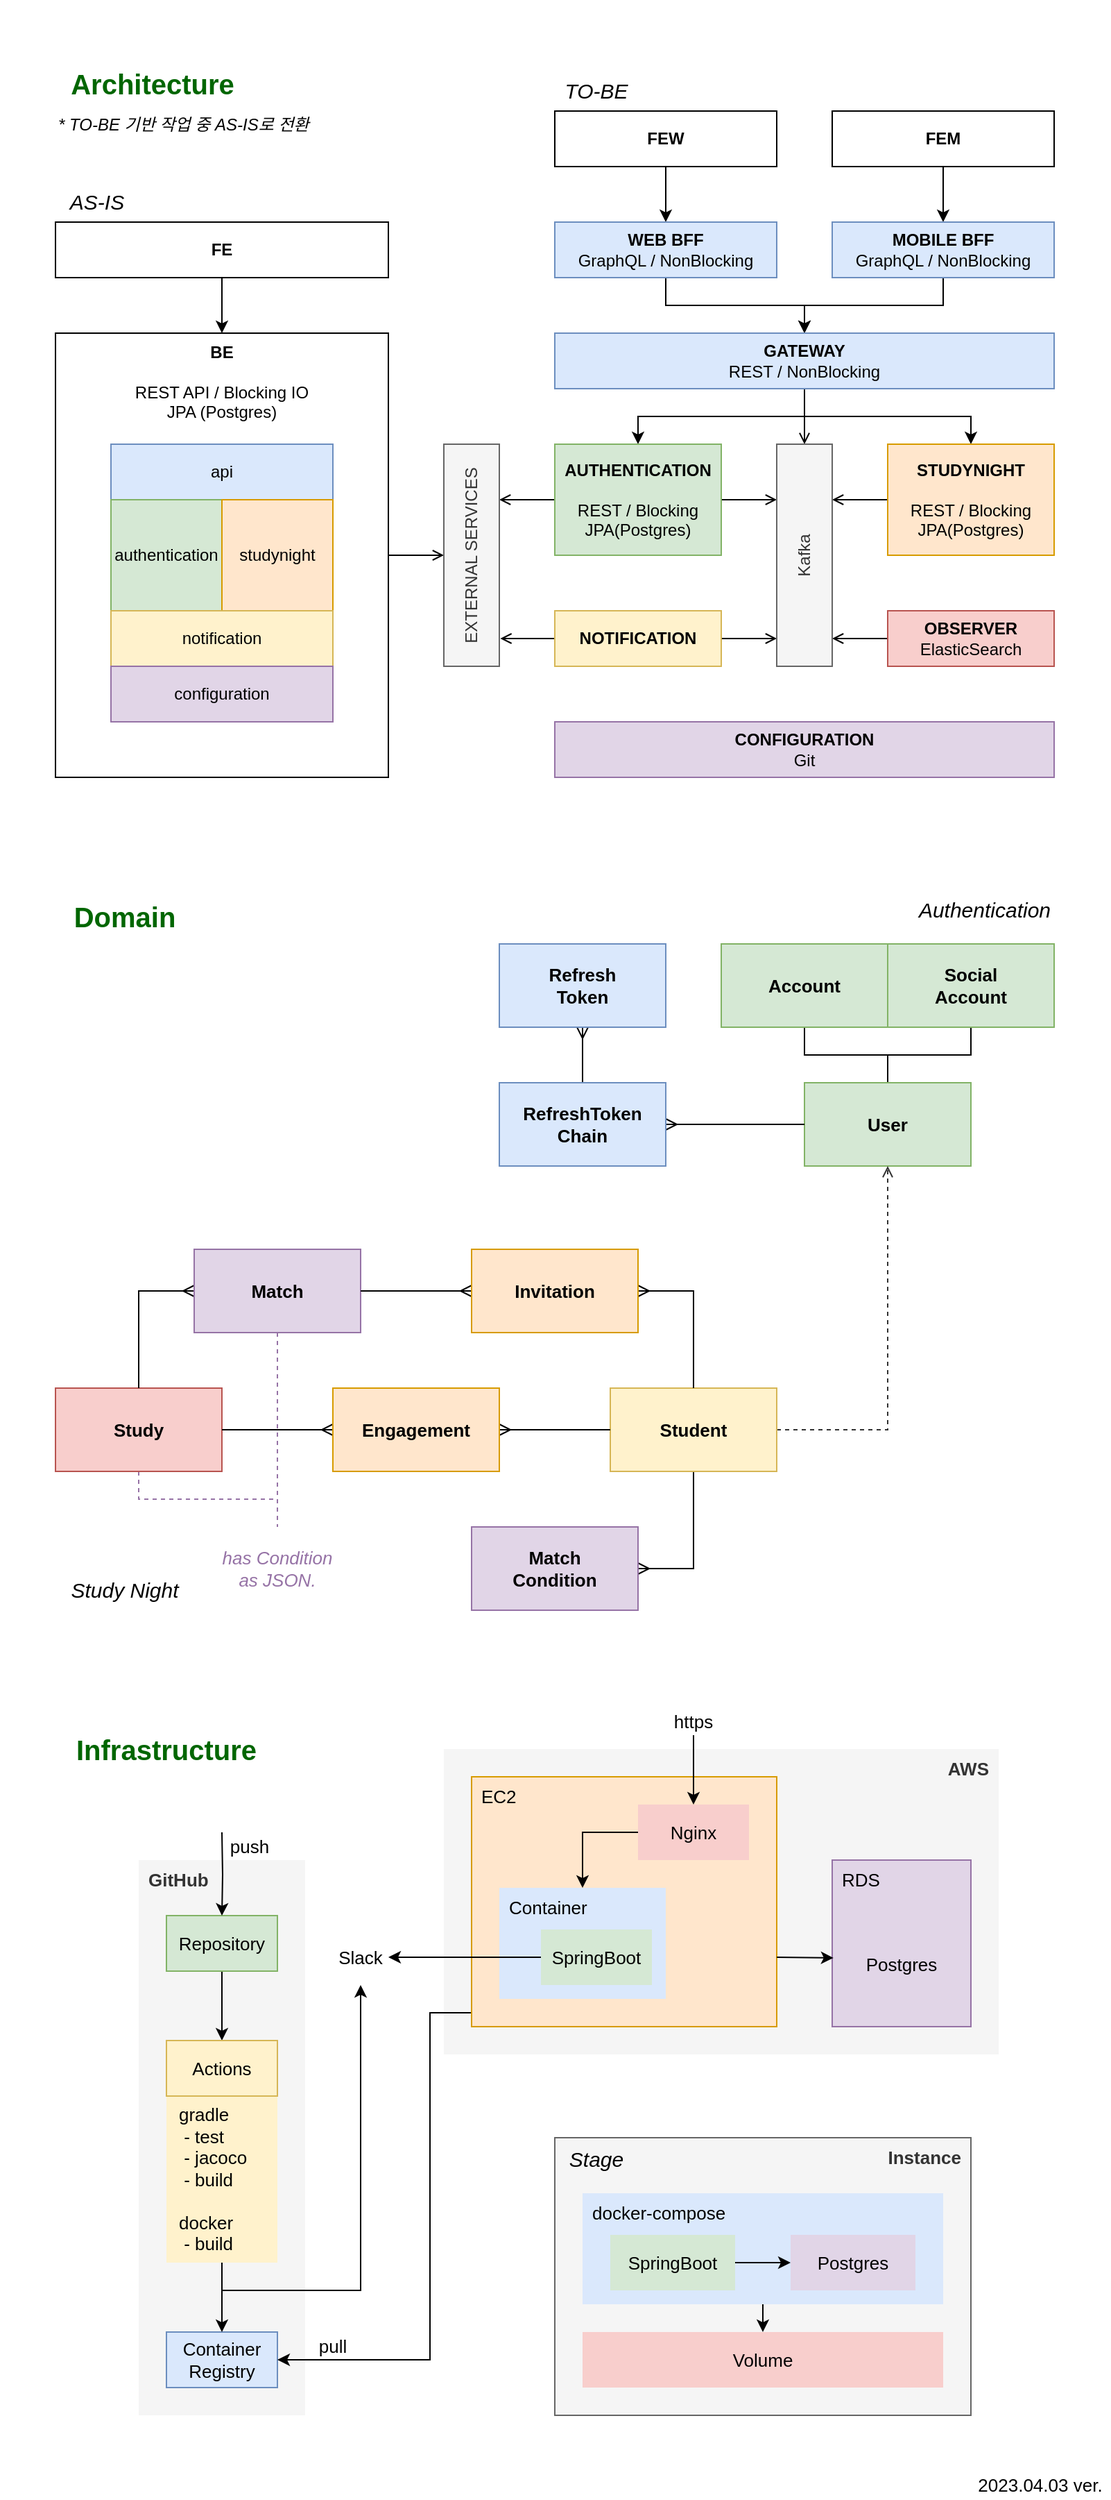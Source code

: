 <mxfile version="21.1.2" type="device">
  <diagram name="페이지-1" id="an2RcpgCKWezRldsG93D">
    <mxGraphModel dx="928" dy="815" grid="1" gridSize="10" guides="1" tooltips="1" connect="1" arrows="1" fold="1" page="1" pageScale="1" pageWidth="800" pageHeight="600" math="0" shadow="0">
      <root>
        <mxCell id="0" />
        <mxCell id="1" parent="0" />
        <mxCell id="kBB7le08K8Bt3t4uXxEd-22" value="" style="rounded=0;whiteSpace=wrap;html=1;strokeColor=none;" vertex="1" parent="1">
          <mxGeometry y="1200" width="800" height="600" as="geometry" />
        </mxCell>
        <mxCell id="kBB7le08K8Bt3t4uXxEd-21" value="" style="rounded=0;whiteSpace=wrap;html=1;strokeColor=none;" vertex="1" parent="1">
          <mxGeometry y="600" width="800" height="600" as="geometry" />
        </mxCell>
        <mxCell id="kBB7le08K8Bt3t4uXxEd-20" value="" style="rounded=0;whiteSpace=wrap;html=1;strokeColor=none;" vertex="1" parent="1">
          <mxGeometry width="800" height="600" as="geometry" />
        </mxCell>
        <mxCell id="mnG3GYQJg3fVpUFp31lq-190" value="pull" style="rounded=0;whiteSpace=wrap;html=1;fontStyle=0;fontSize=13;verticalAlign=middle;align=center;spacingLeft=0;strokeColor=none;" parent="1" vertex="1">
          <mxGeometry x="220" y="1680" width="40" height="20" as="geometry" />
        </mxCell>
        <mxCell id="mnG3GYQJg3fVpUFp31lq-189" value="push" style="rounded=0;whiteSpace=wrap;html=1;fontStyle=0;fontSize=13;verticalAlign=middle;align=center;spacingLeft=0;strokeColor=none;" parent="1" vertex="1">
          <mxGeometry x="160" y="1320" width="40" height="20" as="geometry" />
        </mxCell>
        <mxCell id="mnG3GYQJg3fVpUFp31lq-112" value="&lt;b&gt;GitHub&lt;/b&gt;" style="rounded=0;whiteSpace=wrap;html=1;fontStyle=0;fontSize=13;align=left;verticalAlign=top;spacingLeft=5;spacingRight=0;strokeColor=none;fillColor=#f5f5f5;fontColor=#333333;" parent="1" vertex="1">
          <mxGeometry x="100" y="1340" width="120" height="400" as="geometry" />
        </mxCell>
        <mxCell id="kBB7le08K8Bt3t4uXxEd-1" style="edgeStyle=orthogonalEdgeStyle;rounded=0;orthogonalLoop=1;jettySize=auto;html=1;exitX=1;exitY=0.5;exitDx=0;exitDy=0;entryX=0;entryY=0.5;entryDx=0;entryDy=0;endArrow=open;endFill=0;" edge="1" parent="1" source="mnG3GYQJg3fVpUFp31lq-23" target="mnG3GYQJg3fVpUFp31lq-43">
          <mxGeometry relative="1" as="geometry" />
        </mxCell>
        <mxCell id="mnG3GYQJg3fVpUFp31lq-23" value="&lt;b&gt;BE&lt;/b&gt;&lt;br&gt;&lt;br&gt;REST API / Blocking IO&lt;br&gt;JPA (Postgres)" style="rounded=0;whiteSpace=wrap;html=1;verticalAlign=top;" parent="1" vertex="1">
          <mxGeometry x="40" y="240" width="240" height="320" as="geometry" />
        </mxCell>
        <mxCell id="mnG3GYQJg3fVpUFp31lq-1" value="api" style="rounded=0;whiteSpace=wrap;html=1;fillColor=#dae8fc;strokeColor=#6c8ebf;" parent="1" vertex="1">
          <mxGeometry x="80" y="320" width="160" height="40" as="geometry" />
        </mxCell>
        <mxCell id="mnG3GYQJg3fVpUFp31lq-2" value="AS-IS" style="text;html=1;strokeColor=none;fillColor=none;align=center;verticalAlign=middle;whiteSpace=wrap;rounded=0;fontSize=15;fontStyle=2" parent="1" vertex="1">
          <mxGeometry x="40" y="130" width="60" height="30" as="geometry" />
        </mxCell>
        <mxCell id="mnG3GYQJg3fVpUFp31lq-3" value="authentication" style="rounded=0;whiteSpace=wrap;html=1;fillColor=#d5e8d4;strokeColor=#82b366;" parent="1" vertex="1">
          <mxGeometry x="80" y="360" width="80" height="80" as="geometry" />
        </mxCell>
        <mxCell id="mnG3GYQJg3fVpUFp31lq-4" value="studynight" style="rounded=0;whiteSpace=wrap;html=1;fillColor=#ffe6cc;strokeColor=#d79b00;" parent="1" vertex="1">
          <mxGeometry x="160" y="360" width="80" height="80" as="geometry" />
        </mxCell>
        <mxCell id="mnG3GYQJg3fVpUFp31lq-5" value="notification" style="rounded=0;whiteSpace=wrap;html=1;fillColor=#fff2cc;strokeColor=#d6b656;" parent="1" vertex="1">
          <mxGeometry x="80" y="440" width="160" height="40" as="geometry" />
        </mxCell>
        <mxCell id="mnG3GYQJg3fVpUFp31lq-6" value="configuration" style="rounded=0;whiteSpace=wrap;html=1;fillColor=#e1d5e7;strokeColor=#9673a6;" parent="1" vertex="1">
          <mxGeometry x="80" y="480" width="160" height="40" as="geometry" />
        </mxCell>
        <mxCell id="mnG3GYQJg3fVpUFp31lq-31" style="edgeStyle=orthogonalEdgeStyle;rounded=0;orthogonalLoop=1;jettySize=auto;html=1;exitX=0.5;exitY=1;exitDx=0;exitDy=0;entryX=0.5;entryY=0;entryDx=0;entryDy=0;" parent="1" source="mnG3GYQJg3fVpUFp31lq-8" target="mnG3GYQJg3fVpUFp31lq-23" edge="1">
          <mxGeometry relative="1" as="geometry" />
        </mxCell>
        <mxCell id="mnG3GYQJg3fVpUFp31lq-8" value="FE" style="rounded=0;whiteSpace=wrap;html=1;verticalAlign=middle;fontStyle=1;" parent="1" vertex="1">
          <mxGeometry x="40" y="160" width="240" height="40" as="geometry" />
        </mxCell>
        <mxCell id="mnG3GYQJg3fVpUFp31lq-9" value="TO-BE" style="text;html=1;strokeColor=none;fillColor=none;align=center;verticalAlign=middle;whiteSpace=wrap;rounded=0;fontStyle=2;fontSize=15;" parent="1" vertex="1">
          <mxGeometry x="400" y="50" width="60" height="30" as="geometry" />
        </mxCell>
        <mxCell id="mnG3GYQJg3fVpUFp31lq-24" style="edgeStyle=orthogonalEdgeStyle;rounded=0;orthogonalLoop=1;jettySize=auto;html=1;exitX=0.5;exitY=1;exitDx=0;exitDy=0;entryX=0.5;entryY=0;entryDx=0;entryDy=0;" parent="1" source="mnG3GYQJg3fVpUFp31lq-10" target="mnG3GYQJg3fVpUFp31lq-11" edge="1">
          <mxGeometry relative="1" as="geometry" />
        </mxCell>
        <mxCell id="mnG3GYQJg3fVpUFp31lq-10" value="FEW" style="rounded=0;whiteSpace=wrap;html=1;verticalAlign=middle;fontStyle=1" parent="1" vertex="1">
          <mxGeometry x="400" y="80" width="160" height="40" as="geometry" />
        </mxCell>
        <mxCell id="mnG3GYQJg3fVpUFp31lq-26" style="edgeStyle=orthogonalEdgeStyle;rounded=0;orthogonalLoop=1;jettySize=auto;html=1;exitX=0.5;exitY=1;exitDx=0;exitDy=0;" parent="1" source="mnG3GYQJg3fVpUFp31lq-11" target="mnG3GYQJg3fVpUFp31lq-14" edge="1">
          <mxGeometry relative="1" as="geometry" />
        </mxCell>
        <mxCell id="mnG3GYQJg3fVpUFp31lq-11" value="&lt;b&gt;WEB BFF&lt;/b&gt;&lt;br&gt;GraphQL / NonBlocking" style="rounded=0;whiteSpace=wrap;html=1;fillColor=#dae8fc;strokeColor=#6c8ebf;" parent="1" vertex="1">
          <mxGeometry x="400" y="160" width="160" height="40" as="geometry" />
        </mxCell>
        <mxCell id="mnG3GYQJg3fVpUFp31lq-25" style="edgeStyle=orthogonalEdgeStyle;rounded=0;orthogonalLoop=1;jettySize=auto;html=1;exitX=0.5;exitY=1;exitDx=0;exitDy=0;entryX=0.5;entryY=0;entryDx=0;entryDy=0;" parent="1" source="mnG3GYQJg3fVpUFp31lq-12" target="mnG3GYQJg3fVpUFp31lq-13" edge="1">
          <mxGeometry relative="1" as="geometry" />
        </mxCell>
        <mxCell id="mnG3GYQJg3fVpUFp31lq-12" value="FEM" style="rounded=0;whiteSpace=wrap;html=1;verticalAlign=middle;fontStyle=1" parent="1" vertex="1">
          <mxGeometry x="600" y="80" width="160" height="40" as="geometry" />
        </mxCell>
        <mxCell id="mnG3GYQJg3fVpUFp31lq-27" style="edgeStyle=orthogonalEdgeStyle;rounded=0;orthogonalLoop=1;jettySize=auto;html=1;exitX=0.5;exitY=1;exitDx=0;exitDy=0;" parent="1" source="mnG3GYQJg3fVpUFp31lq-13" target="mnG3GYQJg3fVpUFp31lq-14" edge="1">
          <mxGeometry relative="1" as="geometry" />
        </mxCell>
        <mxCell id="mnG3GYQJg3fVpUFp31lq-13" value="&lt;b&gt;MOBILE BFF&lt;br&gt;&lt;/b&gt;GraphQL / NonBlocking" style="rounded=0;whiteSpace=wrap;html=1;fillColor=#dae8fc;strokeColor=#6c8ebf;" parent="1" vertex="1">
          <mxGeometry x="600" y="160" width="160" height="40" as="geometry" />
        </mxCell>
        <mxCell id="mnG3GYQJg3fVpUFp31lq-28" style="edgeStyle=orthogonalEdgeStyle;rounded=0;orthogonalLoop=1;jettySize=auto;html=1;exitX=0.5;exitY=1;exitDx=0;exitDy=0;" parent="1" source="mnG3GYQJg3fVpUFp31lq-14" target="mnG3GYQJg3fVpUFp31lq-15" edge="1">
          <mxGeometry relative="1" as="geometry" />
        </mxCell>
        <mxCell id="mnG3GYQJg3fVpUFp31lq-29" style="edgeStyle=orthogonalEdgeStyle;rounded=0;orthogonalLoop=1;jettySize=auto;html=1;exitX=0.5;exitY=1;exitDx=0;exitDy=0;" parent="1" source="mnG3GYQJg3fVpUFp31lq-14" target="mnG3GYQJg3fVpUFp31lq-17" edge="1">
          <mxGeometry relative="1" as="geometry" />
        </mxCell>
        <mxCell id="mnG3GYQJg3fVpUFp31lq-52" style="edgeStyle=orthogonalEdgeStyle;rounded=0;orthogonalLoop=1;jettySize=auto;html=1;exitX=0.5;exitY=1;exitDx=0;exitDy=0;endArrow=open;endFill=0;" parent="1" source="mnG3GYQJg3fVpUFp31lq-14" target="mnG3GYQJg3fVpUFp31lq-51" edge="1">
          <mxGeometry relative="1" as="geometry" />
        </mxCell>
        <mxCell id="mnG3GYQJg3fVpUFp31lq-14" value="&lt;b&gt;GATEWAY&lt;/b&gt;&lt;br&gt;REST / NonBlocking" style="rounded=0;whiteSpace=wrap;html=1;fillColor=#dae8fc;strokeColor=#6c8ebf;" parent="1" vertex="1">
          <mxGeometry x="400" y="240" width="360" height="40" as="geometry" />
        </mxCell>
        <mxCell id="mnG3GYQJg3fVpUFp31lq-55" style="edgeStyle=orthogonalEdgeStyle;rounded=0;orthogonalLoop=1;jettySize=auto;html=1;exitX=0;exitY=0.5;exitDx=0;exitDy=0;entryX=1;entryY=0.25;entryDx=0;entryDy=0;endArrow=open;endFill=0;" parent="1" source="mnG3GYQJg3fVpUFp31lq-15" target="mnG3GYQJg3fVpUFp31lq-43" edge="1">
          <mxGeometry relative="1" as="geometry" />
        </mxCell>
        <mxCell id="mnG3GYQJg3fVpUFp31lq-58" style="edgeStyle=orthogonalEdgeStyle;rounded=0;orthogonalLoop=1;jettySize=auto;html=1;exitX=1;exitY=0.5;exitDx=0;exitDy=0;entryX=0;entryY=0.25;entryDx=0;entryDy=0;endArrow=open;endFill=0;" parent="1" source="mnG3GYQJg3fVpUFp31lq-15" target="mnG3GYQJg3fVpUFp31lq-51" edge="1">
          <mxGeometry relative="1" as="geometry" />
        </mxCell>
        <mxCell id="mnG3GYQJg3fVpUFp31lq-15" value="&lt;b&gt;AUTHENTICATION&lt;/b&gt;&lt;br&gt;&lt;br&gt;REST / Blocking&lt;br&gt;JPA(Postgres)" style="rounded=0;whiteSpace=wrap;html=1;fillColor=#d5e8d4;strokeColor=#82b366;" parent="1" vertex="1">
          <mxGeometry x="400" y="320" width="120" height="80" as="geometry" />
        </mxCell>
        <mxCell id="mnG3GYQJg3fVpUFp31lq-60" style="edgeStyle=orthogonalEdgeStyle;rounded=0;orthogonalLoop=1;jettySize=auto;html=1;exitX=1;exitY=0.5;exitDx=0;exitDy=0;entryX=0;entryY=0.875;entryDx=0;entryDy=0;entryPerimeter=0;endArrow=open;endFill=0;" parent="1" source="mnG3GYQJg3fVpUFp31lq-16" target="mnG3GYQJg3fVpUFp31lq-51" edge="1">
          <mxGeometry relative="1" as="geometry" />
        </mxCell>
        <mxCell id="kBB7le08K8Bt3t4uXxEd-2" style="edgeStyle=orthogonalEdgeStyle;rounded=0;orthogonalLoop=1;jettySize=auto;html=1;exitX=0;exitY=0.5;exitDx=0;exitDy=0;entryX=1.018;entryY=0.879;entryDx=0;entryDy=0;entryPerimeter=0;endArrow=open;endFill=0;" edge="1" parent="1" source="mnG3GYQJg3fVpUFp31lq-16" target="mnG3GYQJg3fVpUFp31lq-43">
          <mxGeometry relative="1" as="geometry" />
        </mxCell>
        <mxCell id="mnG3GYQJg3fVpUFp31lq-16" value="NOTIFICATION" style="rounded=0;whiteSpace=wrap;html=1;fontStyle=1;fillColor=#fff2cc;strokeColor=#d6b656;" parent="1" vertex="1">
          <mxGeometry x="400" y="440" width="120" height="40" as="geometry" />
        </mxCell>
        <mxCell id="mnG3GYQJg3fVpUFp31lq-59" style="edgeStyle=orthogonalEdgeStyle;rounded=0;orthogonalLoop=1;jettySize=auto;html=1;exitX=0;exitY=0.5;exitDx=0;exitDy=0;entryX=1;entryY=0.25;entryDx=0;entryDy=0;endArrow=open;endFill=0;" parent="1" source="mnG3GYQJg3fVpUFp31lq-17" target="mnG3GYQJg3fVpUFp31lq-51" edge="1">
          <mxGeometry relative="1" as="geometry" />
        </mxCell>
        <mxCell id="mnG3GYQJg3fVpUFp31lq-17" value="&lt;b&gt;STUDYNIGHT&lt;/b&gt;&lt;br&gt;&lt;br&gt;REST / Blocking&lt;br&gt;JPA(Postgres)" style="rounded=0;whiteSpace=wrap;html=1;fillColor=#ffe6cc;strokeColor=#d79b00;" parent="1" vertex="1">
          <mxGeometry x="640" y="320" width="120" height="80" as="geometry" />
        </mxCell>
        <mxCell id="mnG3GYQJg3fVpUFp31lq-19" value="&lt;b&gt;CONFIGURATION&lt;/b&gt;&lt;br&gt;Git" style="rounded=0;whiteSpace=wrap;html=1;fillColor=#e1d5e7;strokeColor=#9673a6;" parent="1" vertex="1">
          <mxGeometry x="400" y="520" width="360" height="40" as="geometry" />
        </mxCell>
        <mxCell id="mnG3GYQJg3fVpUFp31lq-43" value="EXTERNAL SERVICES" style="rounded=0;whiteSpace=wrap;html=1;horizontal=0;fillColor=#f5f5f5;fontColor=#333333;strokeColor=#666666;" parent="1" vertex="1">
          <mxGeometry x="320" y="320" width="40" height="160" as="geometry" />
        </mxCell>
        <mxCell id="mnG3GYQJg3fVpUFp31lq-72" style="edgeStyle=orthogonalEdgeStyle;rounded=0;orthogonalLoop=1;jettySize=auto;html=1;exitX=0;exitY=0.5;exitDx=0;exitDy=0;endArrow=open;endFill=0;" parent="1" source="mnG3GYQJg3fVpUFp31lq-47" edge="1">
          <mxGeometry relative="1" as="geometry">
            <mxPoint x="600" y="460" as="targetPoint" />
          </mxGeometry>
        </mxCell>
        <mxCell id="mnG3GYQJg3fVpUFp31lq-47" value="&lt;b&gt;OBSERVER&lt;/b&gt;&lt;br&gt;ElasticSearch" style="rounded=0;whiteSpace=wrap;html=1;fillColor=#f8cecc;strokeColor=#b85450;" parent="1" vertex="1">
          <mxGeometry x="640" y="440" width="120" height="40" as="geometry" />
        </mxCell>
        <mxCell id="mnG3GYQJg3fVpUFp31lq-51" value="Kafka" style="rounded=0;whiteSpace=wrap;html=1;horizontal=0;fillColor=#f5f5f5;fontColor=#333333;strokeColor=#666666;" parent="1" vertex="1">
          <mxGeometry x="560" y="320" width="40" height="160" as="geometry" />
        </mxCell>
        <mxCell id="mnG3GYQJg3fVpUFp31lq-74" value="Architecture" style="text;html=1;strokeColor=none;fillColor=none;align=center;verticalAlign=middle;whiteSpace=wrap;rounded=0;fontStyle=1;fontSize=20;fontColor=#006600;" parent="1" vertex="1">
          <mxGeometry x="40" y="40" width="140" height="40" as="geometry" />
        </mxCell>
        <mxCell id="mnG3GYQJg3fVpUFp31lq-75" value="* TO-BE 기반 작업 중 AS-IS로 전환" style="text;html=1;strokeColor=none;fillColor=none;align=left;verticalAlign=middle;whiteSpace=wrap;rounded=0;fontSize=12;fontStyle=2" parent="1" vertex="1">
          <mxGeometry x="40" y="80" width="200" height="20" as="geometry" />
        </mxCell>
        <mxCell id="mnG3GYQJg3fVpUFp31lq-76" value="Domain" style="text;html=1;strokeColor=none;fillColor=none;align=center;verticalAlign=middle;whiteSpace=wrap;rounded=0;fontStyle=1;fontSize=20;fontColor=#006600;" parent="1" vertex="1">
          <mxGeometry x="40" y="640" width="100" height="40" as="geometry" />
        </mxCell>
        <mxCell id="mnG3GYQJg3fVpUFp31lq-77" value="Infrastructure" style="text;html=1;strokeColor=none;fillColor=none;align=center;verticalAlign=middle;whiteSpace=wrap;rounded=0;fontStyle=1;fontSize=20;fontColor=#006600;" parent="1" vertex="1">
          <mxGeometry x="40" y="1240" width="160" height="40" as="geometry" />
        </mxCell>
        <mxCell id="mnG3GYQJg3fVpUFp31lq-83" style="edgeStyle=orthogonalEdgeStyle;rounded=0;orthogonalLoop=1;jettySize=auto;html=1;exitX=0.5;exitY=1;exitDx=0;exitDy=0;fontSize=13;endArrow=none;endFill=0;" parent="1" source="mnG3GYQJg3fVpUFp31lq-78" target="mnG3GYQJg3fVpUFp31lq-80" edge="1">
          <mxGeometry relative="1" as="geometry" />
        </mxCell>
        <mxCell id="mnG3GYQJg3fVpUFp31lq-78" value="Account" style="rounded=0;whiteSpace=wrap;html=1;fontStyle=1;fontSize=13;fillColor=#d5e8d4;strokeColor=#82b366;" parent="1" vertex="1">
          <mxGeometry x="520" y="680" width="120" height="60" as="geometry" />
        </mxCell>
        <mxCell id="mnG3GYQJg3fVpUFp31lq-84" style="edgeStyle=orthogonalEdgeStyle;rounded=0;orthogonalLoop=1;jettySize=auto;html=1;exitX=0.5;exitY=1;exitDx=0;exitDy=0;entryX=0.5;entryY=0;entryDx=0;entryDy=0;fontSize=13;endArrow=none;endFill=0;" parent="1" source="mnG3GYQJg3fVpUFp31lq-79" target="mnG3GYQJg3fVpUFp31lq-80" edge="1">
          <mxGeometry relative="1" as="geometry" />
        </mxCell>
        <mxCell id="mnG3GYQJg3fVpUFp31lq-79" value="Social&lt;br style=&quot;font-size: 13px;&quot;&gt;Account" style="rounded=0;whiteSpace=wrap;html=1;fontStyle=1;fontSize=13;fillColor=#d5e8d4;strokeColor=#82b366;" parent="1" vertex="1">
          <mxGeometry x="640" y="680" width="120" height="60" as="geometry" />
        </mxCell>
        <mxCell id="mnG3GYQJg3fVpUFp31lq-80" value="User" style="rounded=0;whiteSpace=wrap;html=1;fontStyle=1;fontSize=13;fillColor=#d5e8d4;strokeColor=#82b366;" parent="1" vertex="1">
          <mxGeometry x="580" y="780" width="120" height="60" as="geometry" />
        </mxCell>
        <mxCell id="mnG3GYQJg3fVpUFp31lq-86" style="edgeStyle=orthogonalEdgeStyle;rounded=0;orthogonalLoop=1;jettySize=auto;html=1;exitX=0.5;exitY=1;exitDx=0;exitDy=0;entryX=0.5;entryY=0;entryDx=0;entryDy=0;fontSize=13;startArrow=ERmany;startFill=0;endArrow=none;endFill=0;" parent="1" source="mnG3GYQJg3fVpUFp31lq-81" target="mnG3GYQJg3fVpUFp31lq-82" edge="1">
          <mxGeometry relative="1" as="geometry" />
        </mxCell>
        <mxCell id="mnG3GYQJg3fVpUFp31lq-81" value="Refresh&lt;br style=&quot;font-size: 13px;&quot;&gt;Token" style="rounded=0;whiteSpace=wrap;html=1;fontStyle=1;fontSize=13;fillColor=#dae8fc;strokeColor=#6c8ebf;" parent="1" vertex="1">
          <mxGeometry x="360" y="680" width="120" height="60" as="geometry" />
        </mxCell>
        <mxCell id="mnG3GYQJg3fVpUFp31lq-85" style="edgeStyle=orthogonalEdgeStyle;rounded=0;orthogonalLoop=1;jettySize=auto;html=1;exitX=1;exitY=0.5;exitDx=0;exitDy=0;entryX=0;entryY=0.5;entryDx=0;entryDy=0;fontSize=13;startArrow=ERmany;startFill=0;endArrow=none;endFill=0;" parent="1" source="mnG3GYQJg3fVpUFp31lq-82" target="mnG3GYQJg3fVpUFp31lq-80" edge="1">
          <mxGeometry relative="1" as="geometry" />
        </mxCell>
        <mxCell id="mnG3GYQJg3fVpUFp31lq-82" value="RefreshToken&lt;br style=&quot;font-size: 13px;&quot;&gt;Chain" style="rounded=0;whiteSpace=wrap;html=1;fontStyle=1;fontSize=13;fillColor=#dae8fc;strokeColor=#6c8ebf;" parent="1" vertex="1">
          <mxGeometry x="360" y="780" width="120" height="60" as="geometry" />
        </mxCell>
        <mxCell id="mnG3GYQJg3fVpUFp31lq-87" value="Authentication" style="text;html=1;strokeColor=none;fillColor=none;align=center;verticalAlign=middle;whiteSpace=wrap;rounded=0;fontSize=15;fontStyle=2" parent="1" vertex="1">
          <mxGeometry x="660" y="640" width="100" height="30" as="geometry" />
        </mxCell>
        <mxCell id="mnG3GYQJg3fVpUFp31lq-88" value="Study Night" style="text;html=1;strokeColor=none;fillColor=none;align=center;verticalAlign=middle;whiteSpace=wrap;rounded=0;fontSize=15;fontStyle=2" parent="1" vertex="1">
          <mxGeometry x="40" y="1130" width="100" height="30" as="geometry" />
        </mxCell>
        <mxCell id="VXEJXTx1iiaqA4qkuizI-25" style="edgeStyle=orthogonalEdgeStyle;rounded=0;orthogonalLoop=1;jettySize=auto;html=1;exitX=1;exitY=0.5;exitDx=0;exitDy=0;entryX=0.5;entryY=1;entryDx=0;entryDy=0;dashed=1;endArrow=open;endFill=0;strokeColor=#333333;" parent="1" source="mnG3GYQJg3fVpUFp31lq-89" target="mnG3GYQJg3fVpUFp31lq-80" edge="1">
          <mxGeometry relative="1" as="geometry" />
        </mxCell>
        <mxCell id="kBB7le08K8Bt3t4uXxEd-18" style="edgeStyle=orthogonalEdgeStyle;rounded=0;orthogonalLoop=1;jettySize=auto;html=1;exitX=0.5;exitY=1;exitDx=0;exitDy=0;entryX=1;entryY=0.5;entryDx=0;entryDy=0;endArrow=ERmany;endFill=0;" edge="1" parent="1" source="mnG3GYQJg3fVpUFp31lq-89" target="kBB7le08K8Bt3t4uXxEd-6">
          <mxGeometry relative="1" as="geometry" />
        </mxCell>
        <mxCell id="mnG3GYQJg3fVpUFp31lq-89" value="Student" style="rounded=0;whiteSpace=wrap;html=1;fontStyle=1;fontSize=13;fillColor=#fff2cc;strokeColor=#d6b656;" parent="1" vertex="1">
          <mxGeometry x="440" y="1000" width="120" height="60" as="geometry" />
        </mxCell>
        <mxCell id="kBB7le08K8Bt3t4uXxEd-16" style="edgeStyle=orthogonalEdgeStyle;rounded=0;orthogonalLoop=1;jettySize=auto;html=1;exitX=0.5;exitY=1;exitDx=0;exitDy=0;strokeColor=#9673A6;dashed=1;endArrow=none;endFill=0;fontColor=#9673A6;" edge="1" parent="1" source="mnG3GYQJg3fVpUFp31lq-90">
          <mxGeometry relative="1" as="geometry">
            <mxPoint x="200" y="1080" as="targetPoint" />
            <Array as="points">
              <mxPoint x="100" y="1080" />
            </Array>
          </mxGeometry>
        </mxCell>
        <mxCell id="mnG3GYQJg3fVpUFp31lq-90" value="Study" style="rounded=0;whiteSpace=wrap;html=1;fontStyle=1;fontSize=13;fillColor=#f8cecc;strokeColor=#b85450;" parent="1" vertex="1">
          <mxGeometry x="40" y="1000" width="120" height="60" as="geometry" />
        </mxCell>
        <mxCell id="mnG3GYQJg3fVpUFp31lq-97" style="edgeStyle=orthogonalEdgeStyle;rounded=0;orthogonalLoop=1;jettySize=auto;html=1;exitX=0;exitY=0.5;exitDx=0;exitDy=0;entryX=1;entryY=0.5;entryDx=0;entryDy=0;fontSize=13;startArrow=ERmany;startFill=0;endArrow=none;endFill=0;" parent="1" source="mnG3GYQJg3fVpUFp31lq-91" target="mnG3GYQJg3fVpUFp31lq-90" edge="1">
          <mxGeometry relative="1" as="geometry" />
        </mxCell>
        <mxCell id="mnG3GYQJg3fVpUFp31lq-99" style="edgeStyle=orthogonalEdgeStyle;rounded=0;orthogonalLoop=1;jettySize=auto;html=1;exitX=1;exitY=0.5;exitDx=0;exitDy=0;entryX=0;entryY=0.5;entryDx=0;entryDy=0;fontSize=13;startArrow=ERmany;startFill=0;endArrow=none;endFill=0;" parent="1" source="mnG3GYQJg3fVpUFp31lq-91" target="mnG3GYQJg3fVpUFp31lq-89" edge="1">
          <mxGeometry relative="1" as="geometry" />
        </mxCell>
        <mxCell id="mnG3GYQJg3fVpUFp31lq-91" value="Engagement" style="rounded=0;whiteSpace=wrap;html=1;fontStyle=1;fontSize=13;fillColor=#ffe6cc;strokeColor=#d79b00;" parent="1" vertex="1">
          <mxGeometry x="240" y="1000" width="120" height="60" as="geometry" />
        </mxCell>
        <mxCell id="mnG3GYQJg3fVpUFp31lq-96" style="edgeStyle=orthogonalEdgeStyle;rounded=0;orthogonalLoop=1;jettySize=auto;html=1;exitX=0;exitY=0.5;exitDx=0;exitDy=0;entryX=0.5;entryY=0;entryDx=0;entryDy=0;fontSize=13;startArrow=ERmany;startFill=0;endArrow=none;endFill=0;" parent="1" source="mnG3GYQJg3fVpUFp31lq-92" target="mnG3GYQJg3fVpUFp31lq-90" edge="1">
          <mxGeometry relative="1" as="geometry" />
        </mxCell>
        <mxCell id="kBB7le08K8Bt3t4uXxEd-14" style="edgeStyle=orthogonalEdgeStyle;rounded=0;orthogonalLoop=1;jettySize=auto;html=1;exitX=0.5;exitY=1;exitDx=0;exitDy=0;entryX=0.5;entryY=0;entryDx=0;entryDy=0;strokeColor=#9673A6;endArrow=none;endFill=0;dashed=1;fontColor=#9673A6;" edge="1" parent="1" source="mnG3GYQJg3fVpUFp31lq-92" target="VXEJXTx1iiaqA4qkuizI-17">
          <mxGeometry relative="1" as="geometry" />
        </mxCell>
        <mxCell id="mnG3GYQJg3fVpUFp31lq-92" value="Match" style="rounded=0;whiteSpace=wrap;html=1;fontStyle=1;fontSize=13;fillColor=#e1d5e7;strokeColor=#9673a6;" parent="1" vertex="1">
          <mxGeometry x="140" y="900" width="120" height="60" as="geometry" />
        </mxCell>
        <mxCell id="mnG3GYQJg3fVpUFp31lq-95" style="edgeStyle=orthogonalEdgeStyle;rounded=0;orthogonalLoop=1;jettySize=auto;html=1;exitX=1;exitY=0.5;exitDx=0;exitDy=0;entryX=0.5;entryY=0;entryDx=0;entryDy=0;fontSize=13;startArrow=ERmany;startFill=0;endArrow=none;endFill=0;" parent="1" source="mnG3GYQJg3fVpUFp31lq-93" target="mnG3GYQJg3fVpUFp31lq-89" edge="1">
          <mxGeometry relative="1" as="geometry" />
        </mxCell>
        <mxCell id="mnG3GYQJg3fVpUFp31lq-98" style="edgeStyle=orthogonalEdgeStyle;rounded=0;orthogonalLoop=1;jettySize=auto;html=1;exitX=0;exitY=0.5;exitDx=0;exitDy=0;entryX=1;entryY=0.5;entryDx=0;entryDy=0;fontSize=13;startArrow=ERmany;startFill=0;endArrow=none;endFill=0;" parent="1" source="mnG3GYQJg3fVpUFp31lq-93" target="mnG3GYQJg3fVpUFp31lq-92" edge="1">
          <mxGeometry relative="1" as="geometry" />
        </mxCell>
        <mxCell id="mnG3GYQJg3fVpUFp31lq-93" value="Invitation" style="rounded=0;whiteSpace=wrap;html=1;fontStyle=1;fontSize=13;fillColor=#ffe6cc;strokeColor=#d79b00;" parent="1" vertex="1">
          <mxGeometry x="340" y="900" width="120" height="60" as="geometry" />
        </mxCell>
        <mxCell id="mnG3GYQJg3fVpUFp31lq-120" style="edgeStyle=orthogonalEdgeStyle;rounded=0;orthogonalLoop=1;jettySize=auto;html=1;exitX=0.5;exitY=1;exitDx=0;exitDy=0;entryX=0.5;entryY=0;entryDx=0;entryDy=0;fontSize=15;startArrow=none;startFill=0;fontStyle=0" parent="1" source="mnG3GYQJg3fVpUFp31lq-101" target="mnG3GYQJg3fVpUFp31lq-110" edge="1">
          <mxGeometry relative="1" as="geometry" />
        </mxCell>
        <mxCell id="mnG3GYQJg3fVpUFp31lq-101" value="Repository" style="rounded=0;whiteSpace=wrap;html=1;fontStyle=0;fontSize=13;verticalAlign=middle;align=center;spacingLeft=0;fillColor=#d5e8d4;strokeColor=#82b366;" parent="1" vertex="1">
          <mxGeometry x="120" y="1380" width="80" height="40" as="geometry" />
        </mxCell>
        <mxCell id="mnG3GYQJg3fVpUFp31lq-103" value="&lt;b&gt;Instance&lt;/b&gt;" style="rounded=0;whiteSpace=wrap;html=1;fontStyle=0;fontSize=13;align=right;verticalAlign=top;spacingLeft=0;spacingRight=5;fillColor=#f5f5f5;fontColor=#333333;strokeColor=#666666;" parent="1" vertex="1">
          <mxGeometry x="400" y="1540" width="300" height="200" as="geometry" />
        </mxCell>
        <mxCell id="mnG3GYQJg3fVpUFp31lq-104" value="&lt;b&gt;AWS&lt;/b&gt;" style="rounded=0;whiteSpace=wrap;html=1;fontStyle=0;fontSize=13;align=right;verticalAlign=top;spacingLeft=0;fillColor=#f5f5f5;strokeColor=none;spacingRight=5;fontColor=#333333;" parent="1" vertex="1">
          <mxGeometry x="320" y="1260" width="400" height="220" as="geometry" />
        </mxCell>
        <mxCell id="mnG3GYQJg3fVpUFp31lq-111" value="Container&lt;br&gt;Registry" style="rounded=0;whiteSpace=wrap;html=1;fontStyle=0;fontSize=13;verticalAlign=middle;align=center;spacingLeft=0;fillColor=#dae8fc;strokeColor=#6c8ebf;" parent="1" vertex="1">
          <mxGeometry x="120" y="1680" width="80" height="40" as="geometry" />
        </mxCell>
        <mxCell id="mnG3GYQJg3fVpUFp31lq-123" value="Slack" style="rounded=0;whiteSpace=wrap;html=1;fontStyle=0;fontSize=13;verticalAlign=middle;align=center;spacingLeft=0;strokeColor=none;" parent="1" vertex="1">
          <mxGeometry x="240" y="1390" width="40" height="40" as="geometry" />
        </mxCell>
        <mxCell id="mnG3GYQJg3fVpUFp31lq-146" style="edgeStyle=orthogonalEdgeStyle;rounded=0;orthogonalLoop=1;jettySize=auto;html=1;exitX=0.5;exitY=1;exitDx=0;exitDy=0;entryX=0.5;entryY=0;entryDx=0;entryDy=0;fontSize=13;startArrow=none;startFill=0;fontStyle=0" parent="1" source="mnG3GYQJg3fVpUFp31lq-144" target="mnG3GYQJg3fVpUFp31lq-111" edge="1">
          <mxGeometry relative="1" as="geometry" />
        </mxCell>
        <mxCell id="mnG3GYQJg3fVpUFp31lq-144" value="gradle&lt;br&gt;&amp;nbsp;- test&lt;br&gt;&amp;nbsp;- jacoco&lt;br&gt;&amp;nbsp;- build&lt;br&gt;&lt;br&gt;docker&lt;br&gt;&amp;nbsp;- build" style="rounded=0;whiteSpace=wrap;html=1;fontStyle=0;fontSize=13;verticalAlign=middle;align=left;spacingLeft=7;strokeColor=none;fillColor=#fff2cc;" parent="1" vertex="1">
          <mxGeometry x="120" y="1510" width="80" height="120" as="geometry" />
        </mxCell>
        <mxCell id="mnG3GYQJg3fVpUFp31lq-166" style="edgeStyle=orthogonalEdgeStyle;rounded=0;orthogonalLoop=1;jettySize=auto;html=1;entryX=1;entryY=0.5;entryDx=0;entryDy=0;fontSize=13;startArrow=none;startFill=0;" parent="1" target="mnG3GYQJg3fVpUFp31lq-111" edge="1">
          <mxGeometry relative="1" as="geometry">
            <Array as="points">
              <mxPoint x="340" y="1450" />
              <mxPoint x="310" y="1450" />
              <mxPoint x="310" y="1700" />
            </Array>
            <mxPoint x="340" y="1450" as="sourcePoint" />
          </mxGeometry>
        </mxCell>
        <mxCell id="mnG3GYQJg3fVpUFp31lq-150" value="EC2" style="rounded=0;whiteSpace=wrap;html=1;fontStyle=0;fontSize=13;align=left;verticalAlign=top;spacingLeft=5;fillColor=#ffe6cc;strokeColor=#d79b00;" parent="1" vertex="1">
          <mxGeometry x="340" y="1280" width="220" height="180" as="geometry" />
        </mxCell>
        <mxCell id="mnG3GYQJg3fVpUFp31lq-151" value="RDS" style="rounded=0;whiteSpace=wrap;html=1;fontStyle=0;fontSize=13;align=left;verticalAlign=top;spacingLeft=5;fillColor=#e1d5e7;strokeColor=#9673a6;" parent="1" vertex="1">
          <mxGeometry x="600" y="1340" width="100" height="120" as="geometry" />
        </mxCell>
        <mxCell id="mnG3GYQJg3fVpUFp31lq-152" value="Postgres" style="rounded=0;whiteSpace=wrap;html=1;fontStyle=0;fontSize=13;verticalAlign=middle;align=center;spacingLeft=0;strokeColor=none;fillColor=#e1d5e7;" parent="1" vertex="1">
          <mxGeometry x="610" y="1380" width="80" height="70" as="geometry" />
        </mxCell>
        <mxCell id="mnG3GYQJg3fVpUFp31lq-153" value="Container" style="rounded=0;whiteSpace=wrap;html=1;fontStyle=0;fontSize=13;align=left;verticalAlign=top;spacingLeft=5;fillColor=#dae8fc;strokeColor=none;" parent="1" vertex="1">
          <mxGeometry x="360" y="1360" width="120" height="80" as="geometry" />
        </mxCell>
        <mxCell id="mnG3GYQJg3fVpUFp31lq-154" value="SpringBoot" style="rounded=0;whiteSpace=wrap;html=1;fontStyle=0;fontSize=13;verticalAlign=middle;align=center;spacingLeft=0;strokeColor=none;fillColor=#d5e8d4;" parent="1" vertex="1">
          <mxGeometry x="390" y="1390" width="80" height="40" as="geometry" />
        </mxCell>
        <mxCell id="mnG3GYQJg3fVpUFp31lq-162" style="edgeStyle=orthogonalEdgeStyle;rounded=0;orthogonalLoop=1;jettySize=auto;html=1;fontSize=13;startArrow=none;startFill=0;fontStyle=0" parent="1" target="mnG3GYQJg3fVpUFp31lq-101" edge="1">
          <mxGeometry relative="1" as="geometry">
            <mxPoint x="160" y="1320" as="sourcePoint" />
            <Array as="points" />
          </mxGeometry>
        </mxCell>
        <mxCell id="mnG3GYQJg3fVpUFp31lq-165" style="edgeStyle=orthogonalEdgeStyle;rounded=0;orthogonalLoop=1;jettySize=auto;html=1;exitX=0.5;exitY=1;exitDx=0;exitDy=0;entryX=0.5;entryY=0;entryDx=0;entryDy=0;fontSize=13;startArrow=none;startFill=0;" parent="1" source="mnG3GYQJg3fVpUFp31lq-164" target="mnG3GYQJg3fVpUFp31lq-177" edge="1">
          <mxGeometry relative="1" as="geometry" />
        </mxCell>
        <mxCell id="mnG3GYQJg3fVpUFp31lq-164" value="https" style="rounded=0;whiteSpace=wrap;html=1;fontStyle=0;fontSize=13;verticalAlign=middle;align=center;spacingLeft=0;strokeColor=none;" parent="1" vertex="1">
          <mxGeometry x="470" y="1230" width="60" height="20" as="geometry" />
        </mxCell>
        <mxCell id="mnG3GYQJg3fVpUFp31lq-110" value="Actions" style="rounded=0;whiteSpace=wrap;html=1;fontStyle=0;fontSize=13;verticalAlign=middle;align=center;spacingLeft=0;fillColor=#fff2cc;strokeColor=#d6b656;" parent="1" vertex="1">
          <mxGeometry x="120" y="1470" width="80" height="40" as="geometry" />
        </mxCell>
        <mxCell id="mnG3GYQJg3fVpUFp31lq-159" style="edgeStyle=orthogonalEdgeStyle;rounded=0;orthogonalLoop=1;jettySize=auto;html=1;entryX=0.5;entryY=1;entryDx=0;entryDy=0;fontSize=13;startArrow=none;startFill=0;fontStyle=0" parent="1" target="mnG3GYQJg3fVpUFp31lq-123" edge="1">
          <mxGeometry relative="1" as="geometry">
            <mxPoint x="160" y="1650" as="sourcePoint" />
            <Array as="points">
              <mxPoint x="260" y="1650" />
            </Array>
          </mxGeometry>
        </mxCell>
        <mxCell id="mnG3GYQJg3fVpUFp31lq-160" style="edgeStyle=orthogonalEdgeStyle;rounded=0;orthogonalLoop=1;jettySize=auto;html=1;entryX=1;entryY=0.5;entryDx=0;entryDy=0;fontSize=13;startArrow=none;startFill=0;fontStyle=0;exitX=0;exitY=0.5;exitDx=0;exitDy=0;" parent="1" source="mnG3GYQJg3fVpUFp31lq-154" target="mnG3GYQJg3fVpUFp31lq-123" edge="1">
          <mxGeometry relative="1" as="geometry">
            <mxPoint x="360" y="1410" as="sourcePoint" />
          </mxGeometry>
        </mxCell>
        <mxCell id="mnG3GYQJg3fVpUFp31lq-155" style="edgeStyle=orthogonalEdgeStyle;rounded=0;orthogonalLoop=1;jettySize=auto;html=1;fontSize=13;startArrow=none;startFill=0;fontStyle=0;entryX=0.009;entryY=0.587;entryDx=0;entryDy=0;entryPerimeter=0;" parent="1" target="mnG3GYQJg3fVpUFp31lq-151" edge="1">
          <mxGeometry relative="1" as="geometry">
            <mxPoint x="560" y="1410" as="targetPoint" />
            <mxPoint x="560" y="1410" as="sourcePoint" />
            <Array as="points">
              <mxPoint x="560" y="1410" />
            </Array>
          </mxGeometry>
        </mxCell>
        <mxCell id="mnG3GYQJg3fVpUFp31lq-178" style="edgeStyle=orthogonalEdgeStyle;rounded=0;orthogonalLoop=1;jettySize=auto;html=1;exitX=0;exitY=0.5;exitDx=0;exitDy=0;entryX=0.5;entryY=0;entryDx=0;entryDy=0;fontSize=13;startArrow=none;startFill=0;" parent="1" source="mnG3GYQJg3fVpUFp31lq-177" target="mnG3GYQJg3fVpUFp31lq-153" edge="1">
          <mxGeometry relative="1" as="geometry" />
        </mxCell>
        <mxCell id="mnG3GYQJg3fVpUFp31lq-177" value="Nginx" style="rounded=0;whiteSpace=wrap;html=1;fontStyle=0;fontSize=13;verticalAlign=middle;align=center;spacingLeft=0;fillColor=#f8cecc;strokeColor=none;" parent="1" vertex="1">
          <mxGeometry x="460" y="1300" width="80" height="40" as="geometry" />
        </mxCell>
        <mxCell id="kBB7le08K8Bt3t4uXxEd-19" style="edgeStyle=orthogonalEdgeStyle;rounded=0;orthogonalLoop=1;jettySize=auto;html=1;exitX=0.5;exitY=1;exitDx=0;exitDy=0;entryX=0.5;entryY=0;entryDx=0;entryDy=0;" edge="1" parent="1" source="mnG3GYQJg3fVpUFp31lq-179" target="mnG3GYQJg3fVpUFp31lq-184">
          <mxGeometry relative="1" as="geometry" />
        </mxCell>
        <mxCell id="mnG3GYQJg3fVpUFp31lq-179" value="docker-compose" style="rounded=0;whiteSpace=wrap;html=1;fontStyle=0;fontSize=13;align=left;verticalAlign=top;spacingLeft=5;fillColor=#dae8fc;strokeColor=none;" parent="1" vertex="1">
          <mxGeometry x="420" y="1580" width="260" height="80" as="geometry" />
        </mxCell>
        <mxCell id="mnG3GYQJg3fVpUFp31lq-183" style="edgeStyle=orthogonalEdgeStyle;rounded=0;orthogonalLoop=1;jettySize=auto;html=1;exitX=1;exitY=0.5;exitDx=0;exitDy=0;entryX=0;entryY=0.5;entryDx=0;entryDy=0;fontSize=13;startArrow=none;startFill=0;" parent="1" source="mnG3GYQJg3fVpUFp31lq-181" target="mnG3GYQJg3fVpUFp31lq-182" edge="1">
          <mxGeometry relative="1" as="geometry" />
        </mxCell>
        <mxCell id="mnG3GYQJg3fVpUFp31lq-181" value="SpringBoot" style="rounded=0;whiteSpace=wrap;html=1;fontStyle=0;fontSize=13;verticalAlign=middle;align=center;spacingLeft=0;fillColor=#d5e8d4;strokeColor=none;" parent="1" vertex="1">
          <mxGeometry x="440" y="1610" width="90" height="40" as="geometry" />
        </mxCell>
        <mxCell id="mnG3GYQJg3fVpUFp31lq-182" value="Postgres" style="rounded=0;whiteSpace=wrap;html=1;fontStyle=0;fontSize=13;verticalAlign=middle;align=center;spacingLeft=0;fillColor=#e1d5e7;strokeColor=none;" parent="1" vertex="1">
          <mxGeometry x="570" y="1610" width="90" height="40" as="geometry" />
        </mxCell>
        <mxCell id="mnG3GYQJg3fVpUFp31lq-184" value="Volume" style="rounded=0;whiteSpace=wrap;html=1;fontStyle=0;fontSize=13;verticalAlign=middle;align=center;spacingLeft=0;fillColor=#f8cecc;strokeColor=none;" parent="1" vertex="1">
          <mxGeometry x="420" y="1680" width="260" height="40" as="geometry" />
        </mxCell>
        <mxCell id="mnG3GYQJg3fVpUFp31lq-193" value="2023.04.03 ver." style="rounded=0;whiteSpace=wrap;html=1;fontStyle=0;fontSize=13;verticalAlign=middle;align=center;spacingLeft=0;strokeColor=none;fillColor=none;" parent="1" vertex="1">
          <mxGeometry x="700" y="1780" width="100" height="20" as="geometry" />
        </mxCell>
        <mxCell id="VXEJXTx1iiaqA4qkuizI-17" value="has Condition&lt;br&gt;as JSON." style="rounded=0;whiteSpace=wrap;html=1;fontStyle=2;fontSize=13;fillColor=none;strokeColor=none;fontColor=#9673A6;" parent="1" vertex="1">
          <mxGeometry x="140" y="1100" width="120" height="60" as="geometry" />
        </mxCell>
        <mxCell id="kBB7le08K8Bt3t4uXxEd-6" value="&lt;b&gt;Match&lt;br&gt;Condition&lt;/b&gt;" style="rounded=0;whiteSpace=wrap;html=1;fontStyle=0;fontSize=13;fillColor=#e1d5e7;strokeColor=#9673a6;" vertex="1" parent="1">
          <mxGeometry x="340" y="1100" width="120" height="60" as="geometry" />
        </mxCell>
        <mxCell id="mnG3GYQJg3fVpUFp31lq-107" value="Stage" style="text;html=1;strokeColor=none;fillColor=none;align=center;verticalAlign=middle;whiteSpace=wrap;rounded=0;fontSize=15;fontStyle=2;fontColor=#000000;" parent="1" vertex="1">
          <mxGeometry x="400" y="1540" width="60" height="30" as="geometry" />
        </mxCell>
      </root>
    </mxGraphModel>
  </diagram>
</mxfile>
